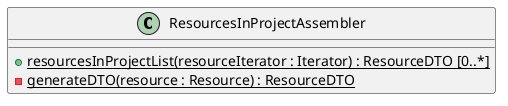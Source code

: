 @startuml

class ResourcesInProjectAssembler {
+resourcesInProjectList(resourceIterator : Iterator) : ResourceDTO [0..*] {static}
-generateDTO(resource : Resource) : ResourceDTO {static}
}

@enduml